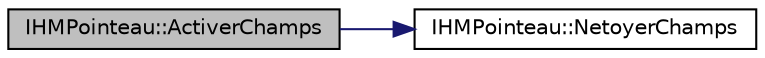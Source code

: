 digraph "IHMPointeau::ActiverChamps"
{
 // LATEX_PDF_SIZE
  edge [fontname="Helvetica",fontsize="10",labelfontname="Helvetica",labelfontsize="10"];
  node [fontname="Helvetica",fontsize="10",shape=record];
  rankdir="LR";
  Node1 [label="IHMPointeau::ActiverChamps",height=0.2,width=0.4,color="black", fillcolor="grey75", style="filled", fontcolor="black",tooltip="IHMPointeau::ActiverChamps Active ou désactive les champs de l'ihm selon le paramètre,..."];
  Node1 -> Node2 [color="midnightblue",fontsize="10",style="solid",fontname="Helvetica"];
  Node2 [label="IHMPointeau::NetoyerChamps",height=0.2,width=0.4,color="black", fillcolor="white", style="filled",URL="$class_i_h_m_pointeau.html#a564a7795ad68555ddde1fcaa85cb83b8",tooltip="IHMPointeau::NetoyerChamps Permet de vider les champs de l'ihm."];
}
